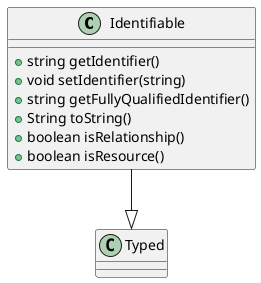 !include /Users/Sam/Git/fabric-composer/site/node_modules/composer-common/lib/model/typed.uml
@startuml
class Identifiable{
   + string getIdentifier()
   + void setIdentifier(string)
   + string getFullyQualifiedIdentifier()
   + String toString()
   + boolean isRelationship()
   + boolean isResource()
}
Identifiable --|> Typed
@enduml
